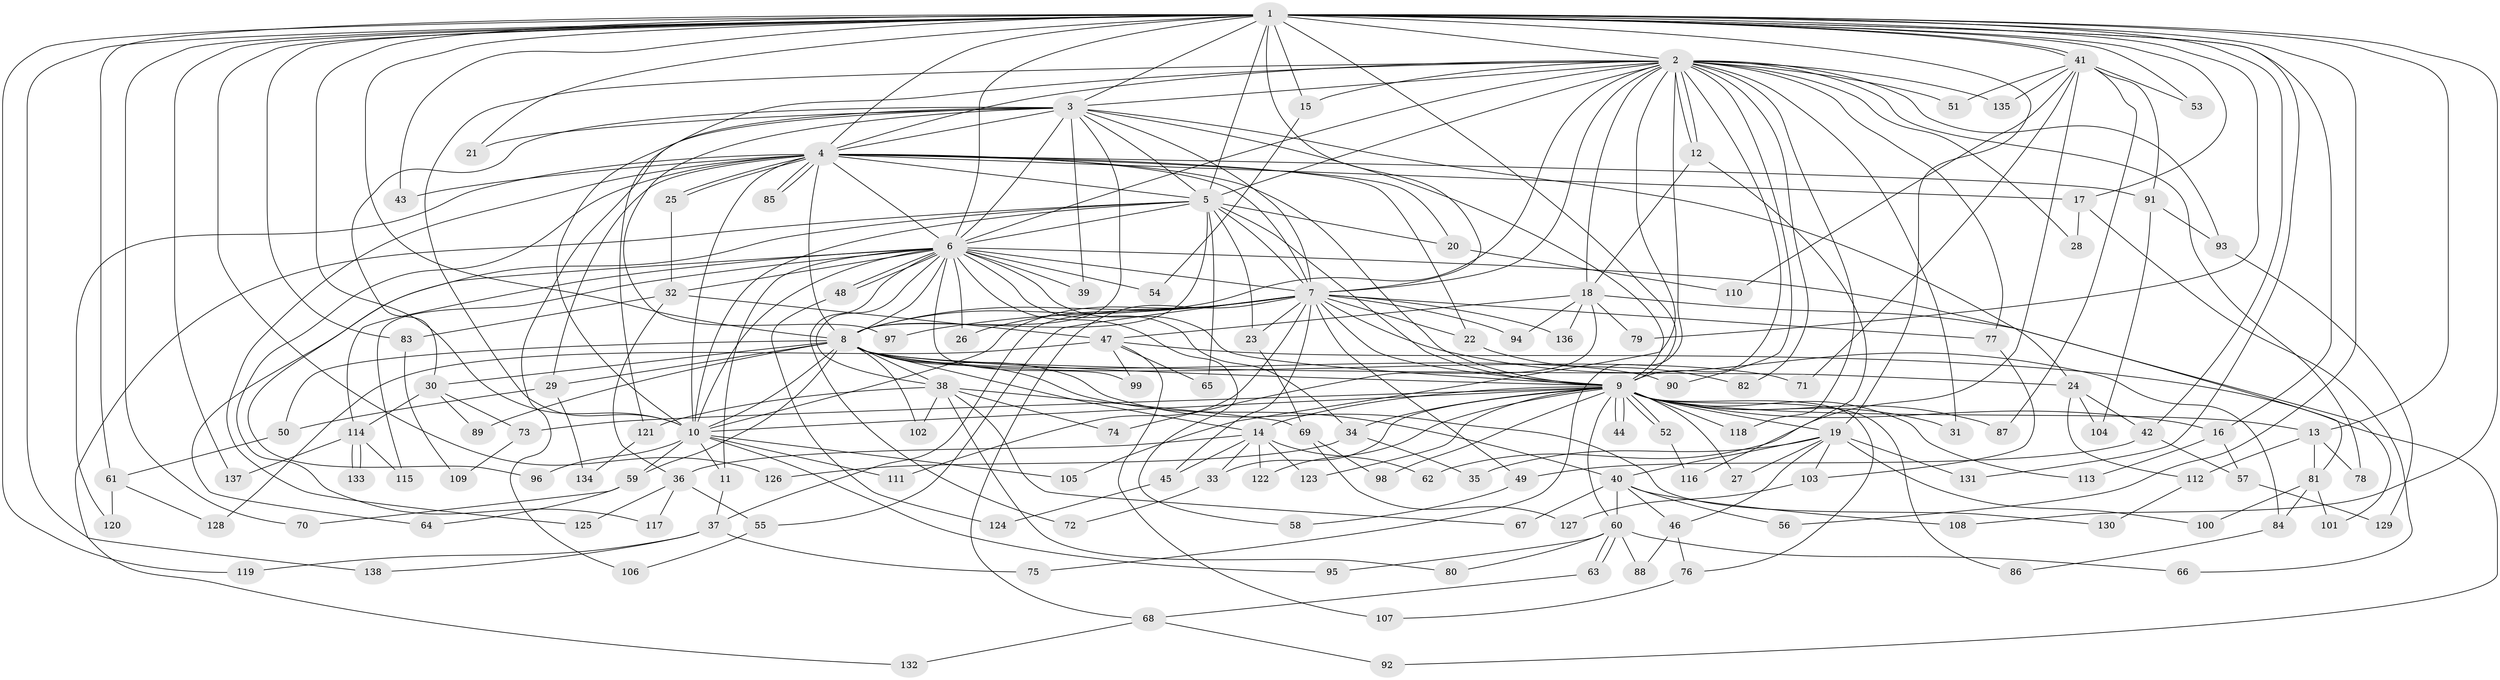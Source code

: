 // Generated by graph-tools (version 1.1) at 2025/25/03/09/25 03:25:53]
// undirected, 138 vertices, 301 edges
graph export_dot {
graph [start="1"]
  node [color=gray90,style=filled];
  1;
  2;
  3;
  4;
  5;
  6;
  7;
  8;
  9;
  10;
  11;
  12;
  13;
  14;
  15;
  16;
  17;
  18;
  19;
  20;
  21;
  22;
  23;
  24;
  25;
  26;
  27;
  28;
  29;
  30;
  31;
  32;
  33;
  34;
  35;
  36;
  37;
  38;
  39;
  40;
  41;
  42;
  43;
  44;
  45;
  46;
  47;
  48;
  49;
  50;
  51;
  52;
  53;
  54;
  55;
  56;
  57;
  58;
  59;
  60;
  61;
  62;
  63;
  64;
  65;
  66;
  67;
  68;
  69;
  70;
  71;
  72;
  73;
  74;
  75;
  76;
  77;
  78;
  79;
  80;
  81;
  82;
  83;
  84;
  85;
  86;
  87;
  88;
  89;
  90;
  91;
  92;
  93;
  94;
  95;
  96;
  97;
  98;
  99;
  100;
  101;
  102;
  103;
  104;
  105;
  106;
  107;
  108;
  109;
  110;
  111;
  112;
  113;
  114;
  115;
  116;
  117;
  118;
  119;
  120;
  121;
  122;
  123;
  124;
  125;
  126;
  127;
  128;
  129;
  130;
  131;
  132;
  133;
  134;
  135;
  136;
  137;
  138;
  1 -- 2;
  1 -- 3;
  1 -- 4;
  1 -- 5;
  1 -- 6;
  1 -- 7;
  1 -- 8;
  1 -- 9;
  1 -- 10;
  1 -- 13;
  1 -- 15;
  1 -- 16;
  1 -- 17;
  1 -- 19;
  1 -- 21;
  1 -- 41;
  1 -- 41;
  1 -- 42;
  1 -- 43;
  1 -- 53;
  1 -- 56;
  1 -- 61;
  1 -- 70;
  1 -- 79;
  1 -- 83;
  1 -- 108;
  1 -- 119;
  1 -- 126;
  1 -- 131;
  1 -- 137;
  1 -- 138;
  2 -- 3;
  2 -- 4;
  2 -- 5;
  2 -- 6;
  2 -- 7;
  2 -- 8;
  2 -- 9;
  2 -- 10;
  2 -- 12;
  2 -- 12;
  2 -- 15;
  2 -- 18;
  2 -- 28;
  2 -- 31;
  2 -- 51;
  2 -- 75;
  2 -- 77;
  2 -- 78;
  2 -- 82;
  2 -- 90;
  2 -- 93;
  2 -- 105;
  2 -- 118;
  2 -- 121;
  2 -- 135;
  3 -- 4;
  3 -- 5;
  3 -- 6;
  3 -- 7;
  3 -- 8;
  3 -- 9;
  3 -- 10;
  3 -- 21;
  3 -- 24;
  3 -- 30;
  3 -- 39;
  3 -- 97;
  3 -- 106;
  4 -- 5;
  4 -- 6;
  4 -- 7;
  4 -- 8;
  4 -- 9;
  4 -- 10;
  4 -- 17;
  4 -- 20;
  4 -- 22;
  4 -- 25;
  4 -- 25;
  4 -- 29;
  4 -- 43;
  4 -- 85;
  4 -- 85;
  4 -- 91;
  4 -- 117;
  4 -- 120;
  4 -- 125;
  5 -- 6;
  5 -- 7;
  5 -- 8;
  5 -- 9;
  5 -- 10;
  5 -- 20;
  5 -- 23;
  5 -- 65;
  5 -- 96;
  5 -- 132;
  6 -- 7;
  6 -- 8;
  6 -- 9;
  6 -- 10;
  6 -- 11;
  6 -- 26;
  6 -- 32;
  6 -- 34;
  6 -- 38;
  6 -- 39;
  6 -- 48;
  6 -- 48;
  6 -- 54;
  6 -- 58;
  6 -- 64;
  6 -- 72;
  6 -- 81;
  6 -- 99;
  6 -- 114;
  6 -- 115;
  7 -- 8;
  7 -- 9;
  7 -- 10;
  7 -- 22;
  7 -- 23;
  7 -- 26;
  7 -- 37;
  7 -- 45;
  7 -- 49;
  7 -- 55;
  7 -- 68;
  7 -- 77;
  7 -- 84;
  7 -- 94;
  7 -- 97;
  7 -- 111;
  7 -- 136;
  8 -- 9;
  8 -- 10;
  8 -- 14;
  8 -- 24;
  8 -- 29;
  8 -- 30;
  8 -- 38;
  8 -- 40;
  8 -- 50;
  8 -- 59;
  8 -- 71;
  8 -- 89;
  8 -- 90;
  8 -- 102;
  8 -- 130;
  9 -- 10;
  9 -- 13;
  9 -- 14;
  9 -- 16;
  9 -- 19;
  9 -- 27;
  9 -- 31;
  9 -- 33;
  9 -- 34;
  9 -- 44;
  9 -- 44;
  9 -- 52;
  9 -- 52;
  9 -- 60;
  9 -- 73;
  9 -- 76;
  9 -- 86;
  9 -- 87;
  9 -- 98;
  9 -- 113;
  9 -- 118;
  9 -- 122;
  9 -- 123;
  10 -- 11;
  10 -- 59;
  10 -- 95;
  10 -- 96;
  10 -- 105;
  10 -- 111;
  11 -- 37;
  12 -- 18;
  12 -- 116;
  13 -- 78;
  13 -- 81;
  13 -- 112;
  14 -- 33;
  14 -- 36;
  14 -- 45;
  14 -- 62;
  14 -- 122;
  14 -- 123;
  15 -- 54;
  16 -- 57;
  16 -- 113;
  17 -- 28;
  17 -- 66;
  18 -- 47;
  18 -- 74;
  18 -- 79;
  18 -- 94;
  18 -- 101;
  18 -- 136;
  19 -- 27;
  19 -- 35;
  19 -- 40;
  19 -- 46;
  19 -- 100;
  19 -- 103;
  19 -- 131;
  20 -- 110;
  22 -- 82;
  23 -- 69;
  24 -- 42;
  24 -- 104;
  24 -- 112;
  25 -- 32;
  29 -- 50;
  29 -- 134;
  30 -- 73;
  30 -- 89;
  30 -- 114;
  32 -- 36;
  32 -- 47;
  32 -- 83;
  33 -- 72;
  34 -- 35;
  34 -- 126;
  36 -- 55;
  36 -- 117;
  36 -- 125;
  37 -- 75;
  37 -- 119;
  37 -- 138;
  38 -- 67;
  38 -- 69;
  38 -- 74;
  38 -- 80;
  38 -- 102;
  38 -- 121;
  40 -- 46;
  40 -- 56;
  40 -- 60;
  40 -- 67;
  40 -- 108;
  41 -- 51;
  41 -- 53;
  41 -- 62;
  41 -- 71;
  41 -- 87;
  41 -- 91;
  41 -- 110;
  41 -- 135;
  42 -- 49;
  42 -- 57;
  45 -- 124;
  46 -- 76;
  46 -- 88;
  47 -- 65;
  47 -- 92;
  47 -- 99;
  47 -- 107;
  47 -- 128;
  48 -- 124;
  49 -- 58;
  50 -- 61;
  52 -- 116;
  55 -- 106;
  57 -- 129;
  59 -- 64;
  59 -- 70;
  60 -- 63;
  60 -- 63;
  60 -- 66;
  60 -- 80;
  60 -- 88;
  60 -- 95;
  61 -- 120;
  61 -- 128;
  63 -- 68;
  68 -- 92;
  68 -- 132;
  69 -- 98;
  69 -- 127;
  73 -- 109;
  76 -- 107;
  77 -- 103;
  81 -- 84;
  81 -- 100;
  81 -- 101;
  83 -- 109;
  84 -- 86;
  91 -- 93;
  91 -- 104;
  93 -- 129;
  103 -- 127;
  112 -- 130;
  114 -- 115;
  114 -- 133;
  114 -- 133;
  114 -- 137;
  121 -- 134;
}
